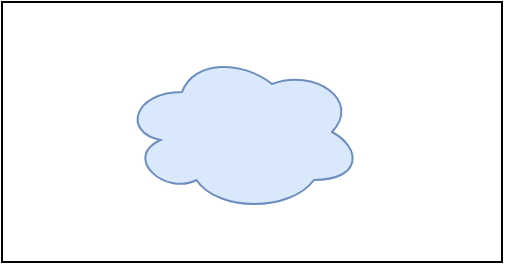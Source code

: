 <mxfile>
    <diagram id="fB31cojrf6LpkYVcRszc" name="ページ1">
        <mxGraphModel dx="1856" dy="913" grid="1" gridSize="10" guides="1" tooltips="1" connect="1" arrows="1" fold="1" page="1" pageScale="1" pageWidth="827" pageHeight="1169" math="0" shadow="0">
            <root>
                <mxCell id="0"/>
                <mxCell id="1" parent="0"/>
                <mxCell id="2" value="" style="rounded=0;whiteSpace=wrap;html=1;" vertex="1" parent="1">
                    <mxGeometry x="40" y="40" width="250" height="130" as="geometry"/>
                </mxCell>
                <mxCell id="4" value="" style="ellipse;shape=cloud;whiteSpace=wrap;html=1;fillColor=#dae8fc;strokeColor=#6c8ebf;" vertex="1" parent="1">
                    <mxGeometry x="100" y="65" width="120" height="80" as="geometry"/>
                </mxCell>
            </root>
        </mxGraphModel>
    </diagram>
</mxfile>
